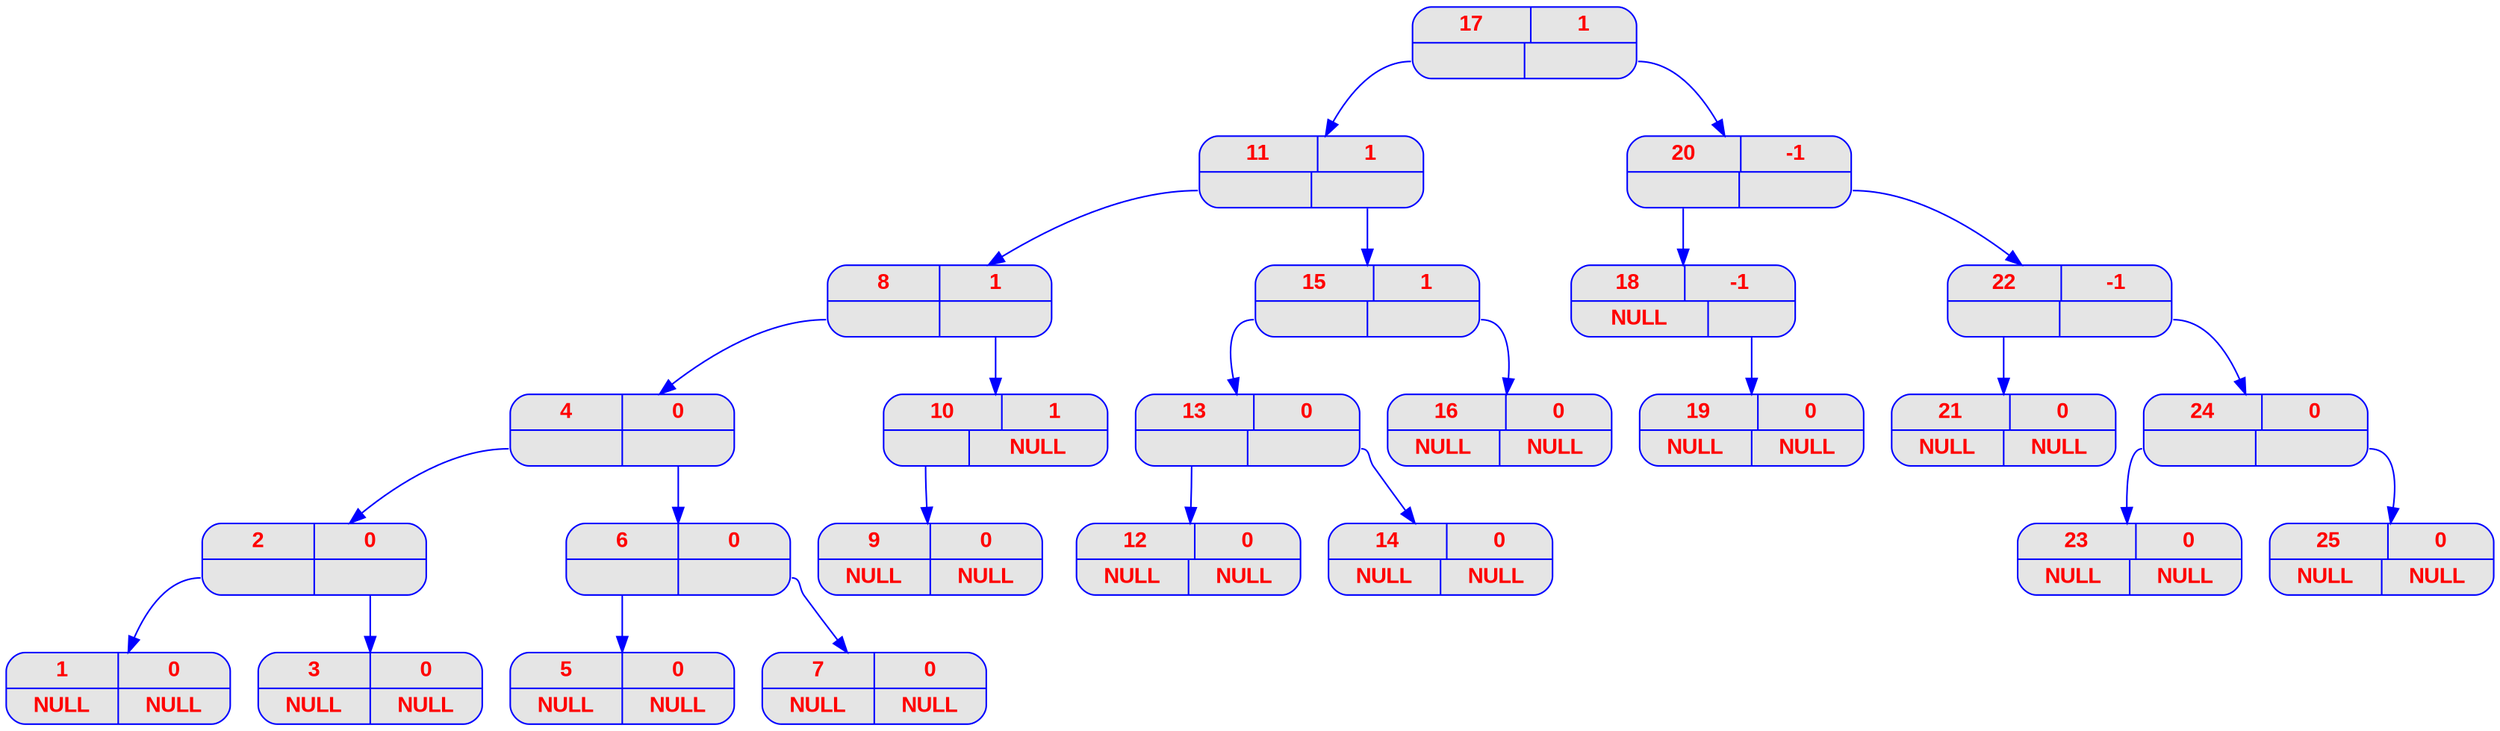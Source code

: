 digraph root {
	node [
		fontname  = "Arial bold" 
		fontsize  = "14"
		fontcolor = "red"
		style     = "rounded, filled"
		shape     = "record"
		fillcolor = "grey90"
		color     = "blue"
		width     = "2"
	]

	edge [
		color     = "blue"
	]

	17 [label = "{{<c> 17 | <b> 1} | { <g> | <d>}}"];
	17:g -> 11;
	11 [label = "{{<c> 11 | <b> 1} | { <g> | <d>}}"];
	11:g -> 8;
	8 [label = "{{<c> 8 | <b> 1} | { <g> | <d>}}"];
	8:g -> 4;
	4 [label = "{{<c> 4 | <b> 0} | { <g> | <d>}}"];
	4:g -> 2;
	2 [label = "{{<c> 2 | <b> 0} | { <g> | <d>}}"];
	2:g -> 1;
	1 [label = "{{<c> 1 | <b> 0} | { <g> | <d>}}"];
	1 [label = "{{<c> 1 | <b> 0} | { <g> NULL | <d> NULL}}"];
	2:d -> 3;
	3 [label = "{{<c> 3 | <b> 0} | { <g> | <d>}}"];
	3 [label = "{{<c> 3 | <b> 0} | { <g> NULL | <d> NULL}}"];
	4:d -> 6;
	6 [label = "{{<c> 6 | <b> 0} | { <g> | <d>}}"];
	6:g -> 5;
	5 [label = "{{<c> 5 | <b> 0} | { <g> | <d>}}"];
	5 [label = "{{<c> 5 | <b> 0} | { <g> NULL | <d> NULL}}"];
	6:d -> 7;
	7 [label = "{{<c> 7 | <b> 0} | { <g> | <d>}}"];
	7 [label = "{{<c> 7 | <b> 0} | { <g> NULL | <d> NULL}}"];
	8:d -> 10;
	10 [label = "{{<c> 10 | <b> 1} | { <g> | <d>}}"];
	10 [label = "{{<c> 10 | <b> 1} | { <g> | <d> NULL}}"];
	10:g -> 9;
	9 [label = "{{<c> 9 | <b> 0} | { <g> | <d>}}"];
	9 [label = "{{<c> 9 | <b> 0} | { <g> NULL | <d> NULL}}"];
	11:d -> 15;
	15 [label = "{{<c> 15 | <b> 1} | { <g> | <d>}}"];
	15:g -> 13;
	13 [label = "{{<c> 13 | <b> 0} | { <g> | <d>}}"];
	13:g -> 12;
	12 [label = "{{<c> 12 | <b> 0} | { <g> | <d>}}"];
	12 [label = "{{<c> 12 | <b> 0} | { <g> NULL | <d> NULL}}"];
	13:d -> 14;
	14 [label = "{{<c> 14 | <b> 0} | { <g> | <d>}}"];
	14 [label = "{{<c> 14 | <b> 0} | { <g> NULL | <d> NULL}}"];
	15:d -> 16;
	16 [label = "{{<c> 16 | <b> 0} | { <g> | <d>}}"];
	16 [label = "{{<c> 16 | <b> 0} | { <g> NULL | <d> NULL}}"];
	17:d -> 20;
	20 [label = "{{<c> 20 | <b> -1} | { <g> | <d>}}"];
	20:g -> 18;
	18 [label = "{{<c> 18 | <b> -1} | { <g> | <d>}}"];
	18 [label = "{{<c> 18 | <b> -1} | { <g> NULL | <d> }}"];
	18:d -> 19;
	19 [label = "{{<c> 19 | <b> 0} | { <g> | <d>}}"];
	19 [label = "{{<c> 19 | <b> 0} | { <g> NULL | <d> NULL}}"];
	20:d -> 22;
	22 [label = "{{<c> 22 | <b> -1} | { <g> | <d>}}"];
	22:g -> 21;
	21 [label = "{{<c> 21 | <b> 0} | { <g> | <d>}}"];
	21 [label = "{{<c> 21 | <b> 0} | { <g> NULL | <d> NULL}}"];
	22:d -> 24;
	24 [label = "{{<c> 24 | <b> 0} | { <g> | <d>}}"];
	24:g -> 23;
	23 [label = "{{<c> 23 | <b> 0} | { <g> | <d>}}"];
	23 [label = "{{<c> 23 | <b> 0} | { <g> NULL | <d> NULL}}"];
	24:d -> 25;
	25 [label = "{{<c> 25 | <b> 0} | { <g> | <d>}}"];
	25 [label = "{{<c> 25 | <b> 0} | { <g> NULL | <d> NULL}}"];
}

